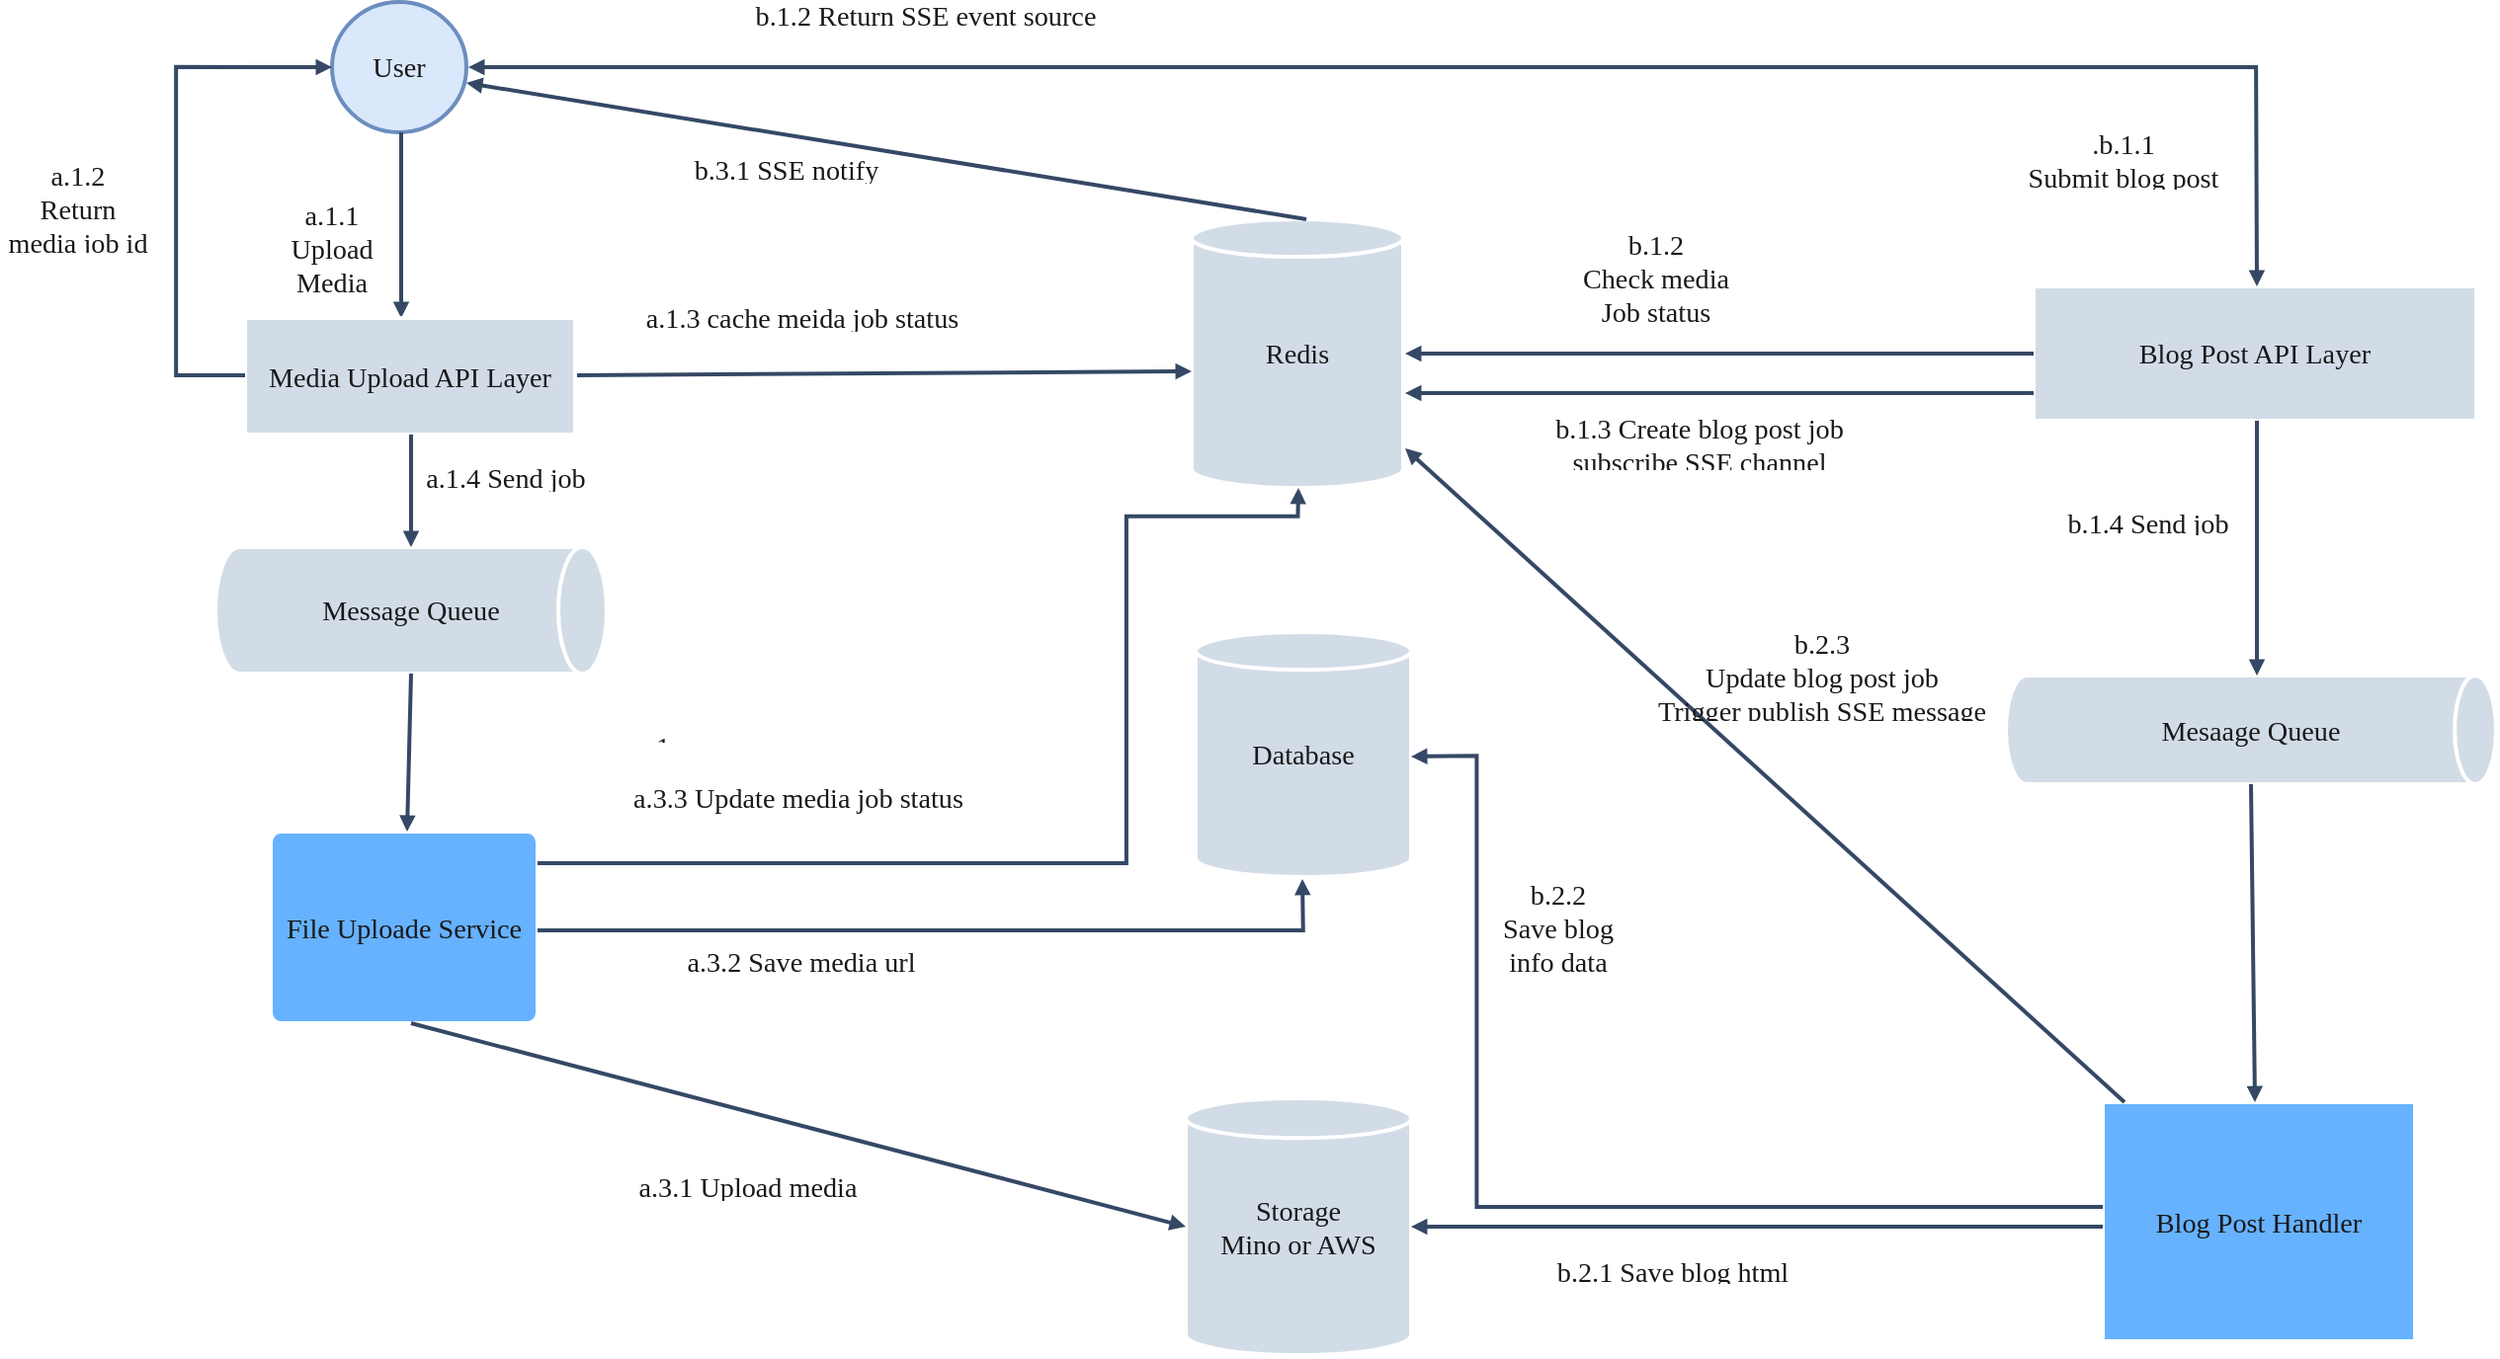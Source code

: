 <mxfile version="24.7.17">
  <diagram name="页-1" id="页-1">
    <mxGraphModel dx="1466" dy="963" grid="1" gridSize="10" guides="1" tooltips="1" connect="1" arrows="1" fold="1" page="1" pageScale="1" pageWidth="850" pageHeight="1100" math="0" shadow="0">
      <root>
        <mxCell id="0" />
        <mxCell id="1" parent="0" />
        <UserObject label="&lt;div style=&quot;font-size: 1px&quot;&gt;&lt;font style=&quot;font-size:14.11px;font-family:微软雅黑;color:#19191a;direction:ltr;letter-spacing:0px;line-height:120%;opacity:1&quot;&gt;User&lt;/font&gt;&lt;/div&gt;" tags="Background" id="2">
          <mxCell style="verticalAlign=middle;align=center;overflow=width;vsdxID=65544;shape=stencil(7VTbDoIwDP2avZLRRonPiP9hZAgRGRmg29/LUpRtiPEDeOvltOe0acow7cpzKxjwrlfyJp5V3pcMjwygakqhqn60GGYM00IqcVVyaHLy27NFWusuH7aDprqYc1sD3JC/I/dE2MugCByH6CmQJNE+ppCGRchAUKbRY+EGfcAKLUCEB594bjlxcJ/SFYY+Av+ZNJjTUfAmdEX5Gtam/Enors3XoMMtmqUCjSHm65SjMR9CUdX1J7Pdx3YfwX3Qj3Fz4VMZQ/SQMHsB);strokeWidth=2;spacingTop=-1;spacingBottom=-1;spacingLeft=-1;spacingRight=-1;points=[];labelBackgroundColor=none;rounded=0;html=1;whiteSpace=wrap;fillColor=#dae8fc;strokeColor=#6c8ebf;" parent="1" vertex="1">
            <mxGeometry x="175" y="13" width="68" height="66" as="geometry" />
          </mxCell>
        </UserObject>
        <UserObject label="" tags="Background" id="29">
          <mxCell style="vsdxID=65546;edgeStyle=none;startArrow=none;endArrow=block;startSize=9;endSize=3;strokeWidth=2;strokeColor=#354865;spacingTop=-3;spacingBottom=-3;spacingLeft=-3;spacingRight=-3;verticalAlign=middle;html=1;labelBackgroundColor=none;rounded=0;" parent="1" edge="1">
            <mxGeometry relative="1" as="geometry">
              <mxPoint y="-1" as="offset" />
              <Array as="points" />
              <mxPoint x="210" y="79" as="sourcePoint" />
              <mxPoint x="210" y="173" as="targetPoint" />
            </mxGeometry>
          </mxCell>
        </UserObject>
        <UserObject label="&lt;div style=&quot;font-size: 1px&quot;&gt;&lt;font style=&quot;font-size:14.11px;font-family:微软雅黑;color:#19191a;direction:ltr;letter-spacing:0px;line-height:120%;opacity:1&quot;&gt;Media Upload API Layer&lt;/font&gt;&lt;/div&gt;" tags="Background" id="3">
          <mxCell style="verticalAlign=middle;align=center;overflow=width;vsdxID=65547;fillColor=#d2dce7;gradientColor=none;shape=stencil(UzV2Ls5ILEhVNTIoLinKz04tz0wpyVA1dlE1MsrMy0gtyiwBslSNXVWNndPyi1LTi/JL81Ig/IJEkEoQKze/DGRCBUSfAUiHkUElMs8NojAnMw9JoaEB2UphfKyKyVaKohDIQPgwLTMnBy4zkjwOSRXIcujJACgESULGrgA=);strokeColor=#ffffff;strokeWidth=2;spacingTop=-1;spacingBottom=-1;spacingLeft=-1;spacingRight=-1;points=[];labelBackgroundColor=none;rounded=0;html=1;whiteSpace=wrap;" parent="1" vertex="1">
            <mxGeometry x="131" y="173" width="167" height="59" as="geometry" />
          </mxCell>
        </UserObject>
        <UserObject label="&lt;div style=&quot;font-size: 1px&quot;&gt;&lt;font style=&quot;font-size:14.11px;font-family:微软雅黑;color:#19191a;direction:ltr;letter-spacing:0px;line-height:120%;opacity:1&quot;&gt;a.1.1&lt;br/&gt;Upload &lt;br/&gt;Media&lt;/font&gt;&lt;/div&gt;" tags="Background" id="4">
          <mxCell style="verticalAlign=top;align=center;overflow=width;vsdxID=65551;fillColor=none;gradientColor=none;shape=stencil(UzV2Ls5ILEhVNTIoLinKz04tz0wpyVA1dlE1MsrMy0gtyiwBslSNXVWNndPyi1LTi/JL81Ig/IJEkEoQKze/DGRCBUSfAUiHkUElMs8NojAnMw9JoaEB2UphfKyKyVaKonBYegrIQEQbkIMep0AhSHowdgUA);strokeColor=none;spacingTop=-1;spacingBottom=-1;spacingLeft=-1;spacingRight=-1;points=[];labelBackgroundColor=none;rounded=0;html=1;whiteSpace=wrap;" parent="1" vertex="1">
            <mxGeometry x="151" y="113" width="48" height="47" as="geometry" />
          </mxCell>
        </UserObject>
        <UserObject label="" tags="Background" id="30">
          <mxCell style="vsdxID=65557;edgeStyle=none;startArrow=none;endArrow=block;startSize=9;endSize=3;strokeWidth=2;strokeColor=#354865;spacingTop=-3;spacingBottom=-3;spacingLeft=-3;spacingRight=-3;verticalAlign=middle;html=1;labelBackgroundColor=none;rounded=0;" parent="1" edge="1">
            <mxGeometry relative="1" as="geometry">
              <mxPoint x="56" y="22" as="offset" />
              <Array as="points">
                <mxPoint x="96.08" y="202" />
                <mxPoint x="96.08" y="45.9" />
              </Array>
              <mxPoint x="131" y="202" as="sourcePoint" />
              <mxPoint x="175" y="46" as="targetPoint" />
            </mxGeometry>
          </mxCell>
        </UserObject>
        <UserObject label="&lt;div style=&quot;font-size: 1px&quot;&gt;&lt;font style=&quot;font-size:14.11px;font-family:微软雅黑;color:#19191a;direction:ltr;letter-spacing:0px;line-height:120%;opacity:1&quot;&gt;a.1.2&lt;br/&gt;Return&lt;br/&gt; media job id&lt;/font&gt;&lt;/div&gt;" tags="Background" id="5">
          <mxCell style="verticalAlign=top;align=center;overflow=width;vsdxID=65558;fillColor=none;gradientColor=none;shape=stencil(UzV2Ls5ILEhVNTIoLinKz04tz0wpyVA1dlE1MsrMy0gtyiwBslSNXVWNndPyi1LTi/JL81Ig/IJEkEoQKze/DGRCBUSfAUiHkUElMs8NojAnMw9JoaEB2UphfKyKyVaKonBYegrIQEQbkIMep0AhSHowdgUA);strokeColor=none;spacingTop=-1;spacingBottom=-1;spacingLeft=-1;spacingRight=-1;points=[];labelBackgroundColor=none;rounded=0;html=1;whiteSpace=wrap;" parent="1" vertex="1">
            <mxGeometry x="7" y="93" width="79" height="47" as="geometry" />
          </mxCell>
        </UserObject>
        <UserObject label="&lt;div style=&quot;font-size: 1px&quot;&gt;&lt;font style=&quot;font-size:14.11px;font-family:微软雅黑;color:#19191a;direction:ltr;letter-spacing:0px;line-height:120%;opacity:1&quot;&gt;Message Queue&lt;/font&gt;&lt;/div&gt;" tags="Background" id="6">
          <mxCell style="verticalAlign=middle;align=center;overflow=width;vsdxID=65559;fillColor=#d2dce7;gradientColor=none;shape=stencil(7ZXLEoIwDEW/pttOm6iFtY//cBSlI4JT8fX3gi2SVhRcuXHXpKfk5pJOGU6P6fKQMBDH0hS75KLXZcpwxgB0niZGl9WK4ZzhdFOYZGuKU7628WFZk/VqX5zrL1ztuRh5BPUpEDebEY9oYeHVyVhaOlxxQIdLyosr2FAKl7i5BADH2DEYMi4x/li0xV1CKT6RflkqLFTSlKW9BkoWw7wJ8EznBJ9wGX2iw7aAK+X31SoGz9umI9o3+sQgIwMb6Z+BF02+hKYeaRI75sV3pGe4qkU7lhudZc+d4dPa43Es+Ej2mBxVro56jabUILPpgfeGU4HdjndM7Vcz+7/P//v8g/tsXyi6Fz5JVco+Zzi/Aw==);strokeColor=#ffffff;strokeWidth=2;spacingTop=-1;spacingBottom=-1;spacingLeft=-1;spacingRight=-1;points=[];labelBackgroundColor=none;rounded=0;html=1;whiteSpace=wrap;" parent="1" vertex="1">
            <mxGeometry x="116" y="289" width="198" height="64" as="geometry" />
          </mxCell>
        </UserObject>
        <UserObject label="&lt;div style=&quot;font-size: 1px&quot;&gt;&lt;font style=&quot;font-size:14.11px;font-family:微软雅黑;color:#19191a;direction:ltr;letter-spacing:0px;line-height:120%;opacity:1&quot;&gt;a.1.3 cache meida job status&lt;/font&gt;&lt;/div&gt;" tags="Background" id="7">
          <mxCell style="verticalAlign=top;align=center;overflow=width;vsdxID=65562;fillColor=none;gradientColor=none;shape=stencil(UzV2Ls5ILEhVNTIoLinKz04tz0wpyVA1dlE1MsrMy0gtyiwBslSNXVWNndPyi1LTi/JL81Ig/IJEkEoQKze/DGRCBUSfAUiHkUElMs8NojAnMw9JoaEB2UphfKyKyVaKonBYegrIQEQbkIMep0AhSHowdgUA);strokeColor=none;spacingTop=-1;spacingBottom=-1;spacingLeft=-1;spacingRight=-1;points=[];labelBackgroundColor=none;rounded=0;html=1;whiteSpace=wrap;" parent="1" vertex="1">
            <mxGeometry x="326" y="165" width="174" height="15" as="geometry" />
          </mxCell>
        </UserObject>
        <UserObject label="" tags="Background" id="31">
          <mxCell style="vsdxID=65564;edgeStyle=none;startArrow=none;endArrow=block;startSize=9;endSize=3;strokeWidth=2;strokeColor=#354865;spacingTop=-3;spacingBottom=-3;spacingLeft=-3;spacingRight=-3;verticalAlign=middle;html=1;labelBackgroundColor=none;rounded=0;" parent="1" edge="1">
            <mxGeometry relative="1" as="geometry">
              <mxPoint y="-1" as="offset" />
              <Array as="points" />
              <mxPoint x="215" y="232" as="sourcePoint" />
              <mxPoint x="215" y="289" as="targetPoint" />
            </mxGeometry>
          </mxCell>
        </UserObject>
        <UserObject label="&lt;div style=&quot;font-size: 1px&quot;&gt;&lt;font style=&quot;font-size:14.11px;font-family:微软雅黑;color:#19191a;direction:ltr;letter-spacing:0px;line-height:120%;opacity:1&quot;&gt;a.1.4 Send job&lt;/font&gt;&lt;/div&gt;" tags="Background" id="8">
          <mxCell style="verticalAlign=top;align=center;overflow=width;vsdxID=65565;fillColor=none;gradientColor=none;shape=stencil(UzV2Ls5ILEhVNTIoLinKz04tz0wpyVA1dlE1MsrMy0gtyiwBslSNXVWNndPyi1LTi/JL81Ig/IJEkEoQKze/DGRCBUSfAUiHkUElMs8NojAnMw9JoaEB2UphfKyKyVaKonBYegrIQEQbkIMep0AhSHowdgUA);strokeColor=none;spacingTop=-1;spacingBottom=-1;spacingLeft=-1;spacingRight=-1;points=[];labelBackgroundColor=none;rounded=0;html=1;whiteSpace=wrap;" parent="1" vertex="1">
            <mxGeometry x="221" y="246" width="84" height="15" as="geometry" />
          </mxCell>
        </UserObject>
        <UserObject label="&lt;div style=&quot;font-size: 1px&quot;&gt;&lt;font style=&quot;font-size:14.11px;font-family:微软雅黑;color:#19191a;direction:ltr;letter-spacing:0px;line-height:120%;opacity:1&quot;&gt;File Uploade Service &lt;/font&gt;&lt;/div&gt;" tags="Background" id="9">
          <mxCell style="verticalAlign=middle;align=center;overflow=width;vsdxID=65566;fillColor=#66B2FF;gradientColor=none;shape=stencil(7ZVNEoIwDIVP022nJCCy9ucejqB0RHAKqNxesK20AT2Awy5JXzpfHpnCcFPnh1vGQNSNqi7ZQ6ZNznDLAGSZZ0o2fcRwx3BzqlR2VlVbpjq/HQblEF2r+3DDU/chT4KhCUSnC+Kd7bW2kKWjTVZcJN/Fx1bpmwMjX3OIjDxw9eIJOg2EKXSmADxEI0EqMYXISmYRR7lhCHkU/4IcGyx1bDs+mO4glNxyut4Q9FnQie9EPeHkMfFyRADPXIvoDoK+Ar+Y4yP6TlLfKSCx0fmSMJnAB7Z0jiU4s159MC7xSRbF52TZ7WW3/2i39dvuntHHvC/pHwHuXg==);strokeColor=#ffffff;strokeWidth=2;spacingTop=-1;spacingBottom=-1;spacingLeft=-1;spacingRight=-1;points=[];labelBackgroundColor=none;rounded=0;html=1;whiteSpace=wrap;" parent="1" vertex="1">
            <mxGeometry x="144" y="433" width="135" height="97" as="geometry" />
          </mxCell>
        </UserObject>
        <UserObject label="" tags="Background" id="32">
          <mxCell style="vsdxID=65568;edgeStyle=none;startArrow=none;endArrow=block;startSize=9;endSize=3;strokeWidth=2;strokeColor=#354865;spacingTop=-3;spacingBottom=-3;spacingLeft=-3;spacingRight=-3;verticalAlign=middle;html=1;labelBackgroundColor=none;rounded=0;" parent="1" edge="1">
            <mxGeometry relative="1" as="geometry">
              <mxPoint y="-1" as="offset" />
              <Array as="points" />
              <mxPoint x="215" y="353" as="sourcePoint" />
              <mxPoint x="213" y="433" as="targetPoint" />
            </mxGeometry>
          </mxCell>
        </UserObject>
        <UserObject label="&lt;div style=&quot;font-size: 1px&quot;&gt;&lt;font style=&quot;font-size:14.11px;font-family:微软雅黑;color:#19191a;direction:ltr;letter-spacing:0px;line-height:120%;opacity:1&quot;&gt;1&lt;/font&gt;&lt;/div&gt;" tags="Background" id="10">
          <mxCell style="verticalAlign=top;align=center;overflow=width;vsdxID=65583;fillColor=none;gradientColor=none;shape=stencil(UzV2Ls5ILEhVNTIoLinKz04tz0wpyVA1dlE1MsrMy0gtyiwBslSNXVWNndPyi1LTi/JL81Ig/IJEkEoQKze/DGRCBUSfAUiHkUElMs8NojAnMw9JoaEB2UphfKyKyVaKonBYegrIQEQbkIMep0AhSHowdgUA);strokeColor=none;spacingTop=-1;spacingBottom=-1;spacingLeft=-1;spacingRight=-1;points=[];labelBackgroundColor=none;rounded=0;html=1;whiteSpace=wrap;" parent="1" vertex="1">
            <mxGeometry x="339" y="382" width="5" height="6" as="geometry" />
          </mxCell>
        </UserObject>
        <UserObject label="&lt;div style=&quot;font-size: 1px&quot;&gt;&lt;font style=&quot;font-size:14.11px;font-family:微软雅黑;color:#19191a;direction:ltr;letter-spacing:0px;line-height:120%;opacity:1&quot;&gt;a.3.1 Upload media&lt;/font&gt;&lt;/div&gt;" tags="Background" id="11">
          <mxCell style="verticalAlign=top;align=center;overflow=width;vsdxID=65588;fillColor=none;gradientColor=none;shape=stencil(UzV2Ls5ILEhVNTIoLinKz04tz0wpyVA1dlE1MsrMy0gtyiwBslSNXVWNndPyi1LTi/JL81Ig/IJEkEoQKze/DGRCBUSfAUiHkUElMs8NojAnMw9JoaEB2UphfKyKyVaKonBYegrIQEQbkIMep0AhSHowdgUA);strokeColor=none;spacingTop=-1;spacingBottom=-1;spacingLeft=-1;spacingRight=-1;points=[];labelBackgroundColor=none;rounded=0;html=1;whiteSpace=wrap;" parent="1" vertex="1">
            <mxGeometry x="329" y="605" width="113" height="15" as="geometry" />
          </mxCell>
        </UserObject>
        <UserObject label="&lt;div style=&quot;font-size: 1px&quot;&gt;&lt;font style=&quot;font-size:14.11px;font-family:微软雅黑;color:#19191a;direction:ltr;letter-spacing:0px;line-height:120%;opacity:1&quot;&gt;a.3.2 Save media url&lt;/font&gt;&lt;/div&gt;" tags="Background" id="12">
          <mxCell style="verticalAlign=top;align=center;overflow=width;vsdxID=65594;fillColor=none;gradientColor=none;shape=stencil(UzV2Ls5ILEhVNTIoLinKz04tz0wpyVA1dlE1MsrMy0gtyiwBslSNXVWNndPyi1LTi/JL81Ig/IJEkEoQKze/DGRCBUSfAUiHkUElMs8NojAnMw9JoaEB2UphfKyKyVaKonBYegrIQEQbkIMep0AhSHowdgUA);strokeColor=none;spacingTop=-1;spacingBottom=-1;spacingLeft=-1;spacingRight=-1;points=[];labelBackgroundColor=none;rounded=0;html=1;whiteSpace=wrap;" parent="1" vertex="1">
            <mxGeometry x="352" y="491" width="121" height="15" as="geometry" />
          </mxCell>
        </UserObject>
        <UserObject label="&lt;div style=&quot;font-size: 1px&quot;&gt;&lt;font style=&quot;font-size:14.11px;font-family:微软雅黑;color:#19191a;direction:ltr;letter-spacing:0px;line-height:120%;opacity:1&quot;&gt;a.3.3 Update media job status&lt;/font&gt;&lt;/div&gt;" tags="Background" id="13">
          <mxCell style="verticalAlign=top;align=center;overflow=width;vsdxID=65597;fillColor=none;gradientColor=none;shape=stencil(UzV2Ls5ILEhVNTIoLinKz04tz0wpyVA1dlE1MsrMy0gtyiwBslSNXVWNndPyi1LTi/JL81Ig/IJEkEoQKze/DGRCBUSfAUiHkUElMs8NojAnMw9JoaEB2UphfKyKyVaKonBYegrIQEQbkIMep0AhSHowdgUA);strokeColor=none;spacingTop=-1;spacingBottom=-1;spacingLeft=-1;spacingRight=-1;points=[];labelBackgroundColor=none;rounded=0;html=1;whiteSpace=wrap;" parent="1" vertex="1">
            <mxGeometry x="326" y="408" width="170" height="31" as="geometry" />
          </mxCell>
        </UserObject>
        <UserObject label="&lt;div style=&quot;font-size: 1px&quot;&gt;&lt;font style=&quot;font-size:14.11px;font-family:微软雅黑;color:#19191a;direction:ltr;letter-spacing:0px;line-height:120%;opacity:1&quot;&gt;Redis&lt;/font&gt;&lt;/div&gt;" tags="Background" id="14">
          <mxCell style="verticalAlign=middle;align=center;overflow=width;vsdxID=65600;fillColor=#d2dce7;gradientColor=none;shape=stencil(7VVNk4IwDP01vXbaZAV6dvV/OCtKZxGcgi777xcMSMNQmL158JaPl7zktZ0K3FbZ4ZoKUFXtyu/0xx7rTOCnALBFljpbt5bAncDtqXTp2ZW34kj+9dAhO+tS3rsODdWprgLUL3mRNMkjsCfs180RWHN076LUSJEGKAIg0fQgYDUNkrsZeqCfDvDFsYw051ScUCvF6byZcArB+S25IiN8Hp3bYgFtUCpYWmks6AMmkknMl/LXnu4Z0nEABGj9g5lO0vCTGij9wZAjMLAs12ZZx9YYL+XJ5vkzE7qrayezKrVWMvlYlxqliVbEfkL+IbfXdl5wf7x5wZdv7vstv9/yC7xl+pv83PQzakP0keHuDw==);strokeColor=#ffffff;strokeWidth=2;spacingTop=-1;spacingBottom=-1;spacingLeft=-1;spacingRight=-1;points=[];labelBackgroundColor=none;rounded=0;html=1;whiteSpace=wrap;" parent="1" vertex="1">
            <mxGeometry x="610" y="123" width="107" height="136" as="geometry" />
          </mxCell>
        </UserObject>
        <UserObject label="" tags="Background" id="33">
          <mxCell style="vsdxID=65603;edgeStyle=none;startArrow=none;endArrow=block;startSize=9;endSize=3;strokeWidth=2;strokeColor=#354865;spacingTop=-3;spacingBottom=-3;spacingLeft=-3;spacingRight=-3;verticalAlign=middle;html=1;labelBackgroundColor=none;rounded=0;" parent="1" edge="1">
            <mxGeometry relative="1" as="geometry">
              <mxPoint x="-1" as="offset" />
              <Array as="points" />
              <mxPoint x="299" y="202" as="sourcePoint" />
              <mxPoint x="610" y="200" as="targetPoint" />
            </mxGeometry>
          </mxCell>
        </UserObject>
        <UserObject label="&lt;div style=&quot;font-size: 1px&quot;&gt;&lt;font style=&quot;font-size:14.11px;font-family:微软雅黑;color:#19191a;direction:ltr;letter-spacing:0px;line-height:120%;opacity:1&quot;&gt;Storage &lt;br/&gt;Mino or AWS&lt;/font&gt;&lt;/div&gt;" tags="Background" id="15">
          <mxCell style="verticalAlign=middle;align=center;overflow=width;vsdxID=65610;fillColor=#d2dce7;gradientColor=none;shape=stencil(7VXBkoIwDP2aXjslsXY4o/6Hs8LSWRacisr+/cIGloahoDcP3prkpUlekonA5JIfz6kAdald9ZXe7anOBe4EgC3z1Nm6fQncC0yyyqWfrrqWJ5LPxw7Zvb6rW/dDQ36q8wD1Q5KRRv8pDoT9uDoCRxzdiyg3hjQNkAZAYtyDgPk0SKIe/kDfHIhnjNxGPKbiASOleDgvJ5xCcL5KzsgIn0cXtlxAxyBhkcLRoVfEW6mRF+WXPa0zxOMACIT1GzPNpOGdGkL6iSFHYKBYzs0yj+1jHMrMFsW/JTSra51ZpToCqR6gWku9wvWAeILs8dN5tv3c5tleHtv3Ir8X+QUWmQ6Tb5teolZFVwz3vw==);strokeColor=#ffffff;strokeWidth=2;spacingTop=-1;spacingBottom=-1;spacingLeft=-1;spacingRight=-1;points=[];labelBackgroundColor=none;rounded=0;html=1;whiteSpace=wrap;" parent="1" vertex="1">
            <mxGeometry x="607" y="568" width="114" height="130" as="geometry" />
          </mxCell>
        </UserObject>
        <UserObject label="" tags="Background" id="34">
          <mxCell style="vsdxID=65613;edgeStyle=none;startArrow=none;endArrow=block;startSize=9;endSize=3;strokeWidth=2;strokeColor=#354865;spacingTop=-3;spacingBottom=-3;spacingLeft=-3;spacingRight=-3;verticalAlign=middle;html=1;labelBackgroundColor=none;rounded=1;" parent="1" edge="1">
            <mxGeometry relative="1" as="geometry">
              <mxPoint x="-1" as="offset" />
              <Array as="points">
                <mxPoint x="215" y="530" />
              </Array>
              <mxPoint x="215" y="530" as="sourcePoint" />
              <mxPoint x="607" y="633" as="targetPoint" />
            </mxGeometry>
          </mxCell>
        </UserObject>
        <UserObject label="&lt;div style=&quot;font-size: 1px&quot;&gt;&lt;font style=&quot;font-size:14.11px;font-family:微软雅黑;color:#19191a;direction:ltr;letter-spacing:0px;line-height:120%;opacity:1&quot;&gt;Database&lt;/font&gt;&lt;/div&gt;" tags="Background" id="16">
          <mxCell style="verticalAlign=middle;align=center;overflow=width;vsdxID=65614;fillColor=#d2dce7;gradientColor=none;shape=stencil(7ZXBDoIwDIafZtdlWwXCGfU9jKIsIpiJim8vWJB1GRBPXrit3be1/bemDJJbtrumTIlbZcpz+tSHKmOwZkrpIkuNrpoVgw2D5Fia9GTKe3FA+7pryXZ1KR/tDTWeE+0JJV5oRTz62FtE93eDrKRwZwJfBeipFXqU4hB3kCJnakAz6O8Ae3skXhTxUNKYggaUQtBwVk7gIuAtkuox0F4418UEHDflT9Uz8J0jDnngSGjX7BY5JmIPjIS1X8XNpKbP1Ie0EwNKgL9WqsykiM1i+I5HneffnbFfOvMqszpLyeNwXueAr2aE7okflB4u9Utt5+aXevLDLg28NPBfGxhHkb3nzp7GhXMLNm8=);strokeColor=#ffffff;strokeWidth=2;spacingTop=-1;spacingBottom=-1;spacingLeft=-1;spacingRight=-1;points=[];labelBackgroundColor=none;rounded=0;html=1;whiteSpace=wrap;" parent="1" vertex="1">
            <mxGeometry x="612" y="332" width="109" height="124" as="geometry" />
          </mxCell>
        </UserObject>
        <UserObject label="" tags="Background" id="35">
          <mxCell style="vsdxID=65615;edgeStyle=none;startArrow=none;endArrow=block;startSize=9;endSize=3;strokeWidth=2;strokeColor=#354865;spacingTop=-3;spacingBottom=-3;spacingLeft=-3;spacingRight=-3;verticalAlign=middle;html=1;labelBackgroundColor=none;rounded=0;" parent="1" edge="1">
            <mxGeometry relative="1" as="geometry">
              <mxPoint x="-13" y="-13" as="offset" />
              <Array as="points">
                <mxPoint x="666.38" y="483" />
              </Array>
              <mxPoint x="279" y="483" as="sourcePoint" />
              <mxPoint x="666" y="457" as="targetPoint" />
            </mxGeometry>
          </mxCell>
        </UserObject>
        <UserObject label="" tags="Background" id="36">
          <mxCell style="vsdxID=65616;edgeStyle=none;startArrow=none;endArrow=block;startSize=9;endSize=3;strokeWidth=2;strokeColor=#354865;spacingTop=-3;spacingBottom=-3;spacingLeft=-3;spacingRight=-3;verticalAlign=middle;html=1;labelBackgroundColor=none;rounded=0;" parent="1" edge="1">
            <mxGeometry relative="1" as="geometry">
              <mxPoint x="-95" y="-95" as="offset" />
              <Array as="points">
                <mxPoint x="576.95" y="449" />
                <mxPoint x="576.95" y="273.32" />
                <mxPoint x="663.73" y="273.32" />
              </Array>
              <mxPoint x="279" y="449" as="sourcePoint" />
              <mxPoint x="664" y="259" as="targetPoint" />
            </mxGeometry>
          </mxCell>
        </UserObject>
        <UserObject label="&lt;div style=&quot;font-size: 1px&quot;&gt;&lt;font style=&quot;font-size:14.11px;font-family:微软雅黑;color:#19191a;direction:ltr;letter-spacing:0px;line-height:120%;opacity:1&quot;&gt;Blog Post API Layer&lt;/font&gt;&lt;/div&gt;" tags="Background" id="17">
          <mxCell style="verticalAlign=middle;align=center;overflow=width;vsdxID=65617;fillColor=#d2dce7;gradientColor=none;shape=stencil(UzV2Ls5ILEhVNTIoLinKz04tz0wpyVA1dlE1MsrMy0gtyiwBslSNXVWNndPyi1LTi/JL81Ig/IJEkEoQKze/DGRCBUSfAUiHkUElMs8NojAnMw9JoaEB2UphfKyKyVaKohDIQPgwLTMnBy4zkjwOSRXIcujJACgESULGrgA=);strokeColor=#ffffff;strokeWidth=2;spacingTop=-1;spacingBottom=-1;spacingLeft=-1;spacingRight=-1;points=[];labelBackgroundColor=none;rounded=0;html=1;whiteSpace=wrap;" parent="1" vertex="1">
            <mxGeometry x="1036" y="157" width="224" height="68" as="geometry" />
          </mxCell>
        </UserObject>
        <UserObject label="" tags="Background" id="37">
          <mxCell style="vsdxID=65618;edgeStyle=none;startArrow=block;endArrow=block;startSize=3;endSize=3;strokeWidth=2;strokeColor=#354865;spacingTop=-3;spacingBottom=-3;spacingLeft=-3;spacingRight=-3;verticalAlign=middle;html=1;labelBackgroundColor=none;rounded=0;" parent="1" edge="1">
            <mxGeometry relative="1" as="geometry">
              <mxPoint x="-56" y="55" as="offset" />
              <Array as="points">
                <mxPoint x="1148.56" y="46" />
              </Array>
              <mxPoint x="244" y="46" as="sourcePoint" />
              <mxPoint x="1149" y="157" as="targetPoint" />
            </mxGeometry>
          </mxCell>
        </UserObject>
        <UserObject label="&lt;div style=&quot;font-size: 1px&quot;&gt;&lt;font style=&quot;font-size:14.11px;font-family:微软雅黑;color:#19191a;direction:ltr;letter-spacing:0px;line-height:120%;opacity:1&quot;&gt;.b.1.1&lt;br&gt;Submit blog post&lt;/font&gt;&lt;/div&gt;" tags="Background" id="18">
          <mxCell style="verticalAlign=top;align=center;overflow=width;vsdxID=65622;fillColor=none;gradientColor=none;shape=stencil(UzV2Ls5ILEhVNTIoLinKz04tz0wpyVA1dlE1MsrMy0gtyiwBslSNXVWNndPyi1LTi/JL81Ig/IJEkEoQKze/DGRCBUSfAUiHkUElMs8NojAnMw9JoaEB2UphfKyKyVaKonBYegrIQEQbkIMep0AhSHowdgUA);strokeColor=none;spacingTop=-1;spacingBottom=-1;spacingLeft=-1;spacingRight=-1;points=[];labelBackgroundColor=none;rounded=0;html=1;whiteSpace=wrap;" parent="1" vertex="1">
            <mxGeometry x="1031" y="77" width="101" height="31" as="geometry" />
          </mxCell>
        </UserObject>
        <UserObject label="" tags="Background" id="38">
          <mxCell style="vsdxID=65624;edgeStyle=none;startArrow=none;endArrow=block;startSize=9;endSize=3;strokeWidth=2;strokeColor=#354865;spacingTop=-3;spacingBottom=-3;spacingLeft=-3;spacingRight=-3;verticalAlign=middle;html=1;labelBackgroundColor=none;rounded=0;" parent="1" edge="1">
            <mxGeometry relative="1" as="geometry">
              <mxPoint x="-1" as="offset" />
              <Array as="points" />
              <mxPoint x="1036" y="191" as="sourcePoint" />
              <mxPoint x="718" y="191" as="targetPoint" />
            </mxGeometry>
          </mxCell>
        </UserObject>
        <UserObject label="&lt;div style=&quot;font-size: 1px&quot;&gt;&lt;font style=&quot;font-size:14.11px;font-family:微软雅黑;color:#19191a;direction:ltr;letter-spacing:0px;line-height:120%;opacity:1&quot;&gt;b.1.2&lt;br/&gt;Check  media&lt;br/&gt;Job status &lt;/font&gt;&lt;/div&gt;" tags="Background" id="19">
          <mxCell style="verticalAlign=top;align=center;overflow=width;vsdxID=65625;fillColor=none;gradientColor=none;shape=stencil(UzV2Ls5ILEhVNTIoLinKz04tz0wpyVA1dlE1MsrMy0gtyiwBslSNXVWNndPyi1LTi/JL81Ig/IJEkEoQKze/DGRCBUSfAUiHkUElMs8NojAnMw9JoaEB2UphfKyKyVaKonBYegrIQEQbkIMep0AhSHowdgUA);strokeColor=none;spacingTop=-1;spacingBottom=-1;spacingLeft=-1;spacingRight=-1;points=[];labelBackgroundColor=none;rounded=0;html=1;whiteSpace=wrap;" parent="1" vertex="1">
            <mxGeometry x="804" y="128" width="82" height="63" as="geometry" />
          </mxCell>
        </UserObject>
        <UserObject label="&lt;div style=&quot;font-size: 1px&quot;&gt;&lt;font style=&quot;font-size:14.11px;font-family:微软雅黑;color:#19191a;direction:ltr;letter-spacing:0px;line-height:120%;opacity:1&quot;&gt;Mesaage Queue&lt;/font&gt;&lt;/div&gt;" tags="Background" id="20">
          <mxCell style="verticalAlign=middle;align=center;overflow=width;vsdxID=65626;fillColor=#d2dce7;gradientColor=none;shape=stencil(7ZXPkoIwDMafptdOm4jQs6vv4SgunUVwKv57e6ktS1pxwdNevLXJr+TLRzpluDgW60POQBwbU//kF71tCoZfDEBXRW50064YLhkudrXJv019qrZuf1hb0q729dl+4erOqYSnmT0F4uYi4rFbOXhzMo6WHs+4lB6XlBdXcFspfODmAwAclWcwZnwg+bNoj/tAmvK5DMtSYbGSriztNVKymuZNhJe6IviM29Rr+qktnqmwr14xBN52HdG+MSQmGRnZSP8MPGkKJXT1SJM4MC+hIyPD1S76sdzpsvzNTJ/WEY8V8lkyYrKSPJmPGk2pSWbTA68NpwKHHR+Y2rdm9nOfP/f5H+6ze6FoLn6S2pB7znB5Bw==);strokeColor=#ffffff;strokeWidth=2;spacingTop=-1;spacingBottom=-1;spacingLeft=-1;spacingRight=-1;points=[];labelBackgroundColor=none;rounded=0;html=1;whiteSpace=wrap;" parent="1" vertex="1">
            <mxGeometry x="1022" y="354" width="248" height="55" as="geometry" />
          </mxCell>
        </UserObject>
        <UserObject label="&lt;div style=&quot;font-size: 1px&quot;&gt;&lt;font style=&quot;font-size:14.11px;font-family:微软雅黑;color:#19191a;direction:ltr;letter-spacing:0px;line-height:120%;opacity:1&quot;&gt;b.1.2 Return SSE event source&lt;/font&gt;&lt;/div&gt;" tags="Background" id="21">
          <mxCell style="verticalAlign=top;align=center;overflow=width;vsdxID=65631;fillColor=none;gradientColor=none;shape=stencil(UzV2Ls5ILEhVNTIoLinKz04tz0wpyVA1dlE1MsrMy0gtyiwBslSNXVWNndPyi1LTi/JL81Ig/IJEkEoQKze/DGRCBUSfAUiHkUElMs8NojAnMw9JoaEB2UphfKyKyVaKonBYegrIQEQbkIMep0AhSHowdgUA);strokeColor=none;spacingTop=-1;spacingBottom=-1;spacingLeft=-1;spacingRight=-1;points=[];labelBackgroundColor=none;rounded=0;html=1;whiteSpace=wrap;" parent="1" vertex="1">
            <mxGeometry x="386" y="12" width="179" height="15" as="geometry" />
          </mxCell>
        </UserObject>
        <UserObject label="&lt;div style=&quot;font-size: 1px&quot;&gt;&lt;font style=&quot;font-size:14.11px;font-family:微软雅黑;color:#19191a;direction:ltr;letter-spacing:0px;line-height:120%;opacity:1&quot;&gt; b.1.3 Create blog post job&lt;br&gt;subscribe SSE channel&lt;/font&gt;&lt;/div&gt;" tags="Background" id="22">
          <mxCell style="verticalAlign=top;align=center;overflow=width;vsdxID=65632;fillColor=none;gradientColor=none;shape=stencil(UzV2Ls5ILEhVNTIoLinKz04tz0wpyVA1dlE1MsrMy0gtyiwBslSNXVWNndPyi1LTi/JL81Ig/IJEkEoQKze/DGRCBUSfAUiHkUElMs8NojAnMw9JoaEB2UphfKyKyVaKonBYegrIQEQbkIMep0AhSHowdgUA);strokeColor=none;spacingTop=-1;spacingBottom=-1;spacingLeft=-1;spacingRight=-1;points=[];labelBackgroundColor=none;rounded=0;html=1;whiteSpace=wrap;" parent="1" vertex="1">
            <mxGeometry x="790" y="221" width="154" height="29" as="geometry" />
          </mxCell>
        </UserObject>
        <UserObject label="" tags="Background" id="39">
          <mxCell style="vsdxID=65633;edgeStyle=none;startArrow=none;endArrow=block;startSize=9;endSize=3;strokeWidth=2;strokeColor=#354865;spacingTop=-3;spacingBottom=-3;spacingLeft=-3;spacingRight=-3;verticalAlign=middle;html=1;labelBackgroundColor=none;rounded=0;" parent="1" edge="1">
            <mxGeometry relative="1" as="geometry">
              <mxPoint x="-1" as="offset" />
              <Array as="points" />
              <mxPoint x="1036" y="211" as="sourcePoint" />
              <mxPoint x="718" y="211" as="targetPoint" />
            </mxGeometry>
          </mxCell>
        </UserObject>
        <UserObject label="" tags="Background" id="40">
          <mxCell style="vsdxID=65635;edgeStyle=none;startArrow=none;endArrow=block;startSize=9;endSize=3;strokeWidth=2;strokeColor=#354865;spacingTop=-3;spacingBottom=-3;spacingLeft=-3;spacingRight=-3;verticalAlign=middle;html=1;labelBackgroundColor=none;rounded=0;" parent="1" edge="1">
            <mxGeometry relative="1" as="geometry">
              <mxPoint as="offset" />
              <Array as="points" />
              <mxPoint x="1149" y="225" as="sourcePoint" />
              <mxPoint x="1149" y="354" as="targetPoint" />
            </mxGeometry>
          </mxCell>
        </UserObject>
        <UserObject label="&lt;div style=&quot;font-size: 1px&quot;&gt;&lt;font style=&quot;font-size:14.11px;font-family:微软雅黑;color:#19191a;direction:ltr;letter-spacing:0px;line-height:120%;opacity:1&quot;&gt;b.1.4 Send job&lt;/font&gt;&lt;/div&gt;" tags="Background" id="23">
          <mxCell style="verticalAlign=top;align=center;overflow=width;vsdxID=65636;fillColor=none;gradientColor=none;shape=stencil(UzV2Ls5ILEhVNTIoLinKz04tz0wpyVA1dlE1MsrMy0gtyiwBslSNXVWNndPyi1LTi/JL81Ig/IJEkEoQKze/DGRCBUSfAUiHkUElMs8NojAnMw9JoaEB2UphfKyKyVaKonBYegrIQEQbkIMep0AhSHowdgUA);strokeColor=none;spacingTop=-1;spacingBottom=-1;spacingLeft=-1;spacingRight=-1;points=[];labelBackgroundColor=none;rounded=0;html=1;whiteSpace=wrap;" parent="1" vertex="1">
            <mxGeometry x="1053" y="269" width="82" height="14" as="geometry" />
          </mxCell>
        </UserObject>
        <UserObject label="&lt;div style=&quot;font-size: 1px&quot;&gt;&lt;font style=&quot;font-size:14.11px;font-family:微软雅黑;color:#19191a;direction:ltr;letter-spacing:0px;line-height:120%;opacity:1&quot;&gt;Blog Post Handler&lt;/font&gt;&lt;/div&gt;" tags="Background" id="24">
          <mxCell style="verticalAlign=middle;align=center;overflow=width;vsdxID=65637;fillColor=#66B2FF;gradientColor=none;shape=stencil(UzV2Ls5ILEhVNTIoLinKz04tz0wpyVA1dlE1MsrMy0gtyiwBslSNXVWNndPyi1LTi/JL81Ig/IJEkEoQKze/DGRCBUSfAUiHkUElMs8NojAnMw9JoaEB2UphfKyKyVaKohDIQPgwLTMnBy4zkjwOSRXIcujJACgESULGrgA=);strokeColor=#ffffff;strokeWidth=2;spacingTop=-1;spacingBottom=-1;spacingLeft=-1;spacingRight=-1;points=[];labelBackgroundColor=none;rounded=0;html=1;whiteSpace=wrap;" parent="1" vertex="1">
            <mxGeometry x="1071" y="570" width="158" height="121" as="geometry" />
          </mxCell>
        </UserObject>
        <UserObject label="" tags="Background" id="41">
          <mxCell style="vsdxID=65639;edgeStyle=none;startArrow=none;endArrow=block;startSize=9;endSize=3;strokeWidth=2;strokeColor=#354865;spacingTop=-3;spacingBottom=-3;spacingLeft=-3;spacingRight=-3;verticalAlign=middle;html=1;labelBackgroundColor=none;rounded=0;" parent="1" edge="1">
            <mxGeometry relative="1" as="geometry">
              <mxPoint as="offset" />
              <Array as="points" />
              <mxPoint x="1146" y="409" as="sourcePoint" />
              <mxPoint x="1148" y="570" as="targetPoint" />
            </mxGeometry>
          </mxCell>
        </UserObject>
        <UserObject label="" tags="Background" id="42">
          <mxCell style="vsdxID=65641;edgeStyle=none;startArrow=none;endArrow=block;startSize=9;endSize=3;strokeWidth=2;strokeColor=#354865;spacingTop=-3;spacingBottom=-3;spacingLeft=-3;spacingRight=-3;verticalAlign=middle;html=1;labelBackgroundColor=none;rounded=0;" parent="1" edge="1">
            <mxGeometry relative="1" as="geometry">
              <mxPoint as="offset" />
              <Array as="points" />
              <mxPoint x="1071" y="633" as="sourcePoint" />
              <mxPoint x="721" y="633" as="targetPoint" />
            </mxGeometry>
          </mxCell>
        </UserObject>
        <UserObject label="&lt;div style=&quot;font-size: 1px&quot;&gt;&lt;font style=&quot;font-size:14.11px;font-family:微软雅黑;color:#19191a;direction:ltr;letter-spacing:0px;line-height:120%;opacity:1&quot;&gt;b.2.1 Save blog html &lt;/font&gt;&lt;/div&gt;" tags="Background" id="25">
          <mxCell style="verticalAlign=top;align=center;overflow=width;vsdxID=65642;fillColor=none;gradientColor=none;shape=stencil(UzV2Ls5ILEhVNTIoLinKz04tz0wpyVA1dlE1MsrMy0gtyiwBslSNXVWNndPyi1LTi/JL81Ig/IJEkEoQKze/DGRCBUSfAUiHkUElMs8NojAnMw9JoaEB2UphfKyKyVaKonBYegrIQEQbkIMep0AhSHowdgUA);strokeColor=none;spacingTop=-1;spacingBottom=-1;spacingLeft=-1;spacingRight=-1;points=[];labelBackgroundColor=none;rounded=0;html=1;whiteSpace=wrap;" parent="1" vertex="1">
            <mxGeometry x="792" y="648" width="123" height="14" as="geometry" />
          </mxCell>
        </UserObject>
        <UserObject label="" tags="Background" id="43">
          <mxCell style="vsdxID=65645;edgeStyle=none;startArrow=none;endArrow=block;startSize=9;endSize=3;strokeWidth=2;strokeColor=#354865;spacingTop=-3;spacingBottom=-3;spacingLeft=-3;spacingRight=-3;verticalAlign=middle;html=1;labelBackgroundColor=none;rounded=0;" parent="1" edge="1">
            <mxGeometry relative="1" as="geometry">
              <mxPoint x="114" y="-115" as="offset" />
              <Array as="points">
                <mxPoint x="754.21" y="623" />
                <mxPoint x="754.21" y="394.58" />
              </Array>
              <mxPoint x="1071" y="623" as="sourcePoint" />
              <mxPoint x="721" y="395" as="targetPoint" />
            </mxGeometry>
          </mxCell>
        </UserObject>
        <UserObject label="&lt;div style=&quot;font-size: 1px&quot;&gt;&lt;font style=&quot;font-size:14.11px;font-family:微软雅黑;color:#19191a;direction:ltr;letter-spacing:0px;line-height:120%;opacity:1&quot;&gt;b.2.2 &lt;br/&gt;Save  blog&lt;br/&gt;info data&lt;br/&gt;&lt;/font&gt;&lt;/div&gt;" tags="Background" id="26">
          <mxCell style="verticalAlign=top;align=center;overflow=width;vsdxID=65647;fillColor=none;gradientColor=none;shape=stencil(UzV2Ls5ILEhVNTIoLinKz04tz0wpyVA1dlE1MsrMy0gtyiwBslSNXVWNndPyi1LTi/JL81Ig/IJEkEoQKze/DGRCBUSfAUiHkUElMs8NojAnMw9JoaEB2UphfKyKyVaKonBYegrIQEQbkIMep0AhSHowdgUA);strokeColor=none;spacingTop=-1;spacingBottom=-1;spacingLeft=-1;spacingRight=-1;points=[];labelBackgroundColor=none;rounded=0;html=1;whiteSpace=wrap;" parent="1" vertex="1">
            <mxGeometry x="764" y="457" width="63" height="63" as="geometry" />
          </mxCell>
        </UserObject>
        <UserObject label="" tags="Background" id="44">
          <mxCell style="vsdxID=65648;edgeStyle=none;startArrow=none;endArrow=block;startSize=9;endSize=3;strokeWidth=2;strokeColor=#354865;spacingTop=-3;spacingBottom=-3;spacingLeft=-3;spacingRight=-3;verticalAlign=middle;html=1;labelBackgroundColor=none;rounded=0;" parent="1" edge="1">
            <mxGeometry relative="1" as="geometry">
              <mxPoint as="offset" />
              <Array as="points" />
              <mxPoint x="1082" y="570" as="sourcePoint" />
              <mxPoint x="718" y="239" as="targetPoint" />
            </mxGeometry>
          </mxCell>
        </UserObject>
        <UserObject label="&lt;div style=&quot;font-size: 1px&quot;&gt;&lt;font style=&quot;font-size:14.11px;font-family:微软雅黑;color:#19191a;direction:ltr;letter-spacing:0px;line-height:120%;opacity:1&quot;&gt;b.2.3&lt;br/&gt;Update blog post job&lt;br/&gt;Trigger publish SSE message &lt;/font&gt;&lt;/div&gt;" tags="Background" id="27">
          <mxCell style="verticalAlign=top;align=center;overflow=width;vsdxID=65651;fillColor=none;gradientColor=none;shape=stencil(UzV2Ls5ILEhVNTIoLinKz04tz0wpyVA1dlE1MsrMy0gtyiwBslSNXVWNndPyi1LTi/JL81Ig/IJEkEoQKze/DGRCBUSfAUiHkUElMs8NojAnMw9JoaEB2UphfKyKyVaKonBYegrIQEQbkIMep0AhSHowdgUA);strokeColor=none;spacingTop=-1;spacingBottom=-1;spacingLeft=-1;spacingRight=-1;points=[];labelBackgroundColor=none;rounded=0;html=1;whiteSpace=wrap;" parent="1" vertex="1">
            <mxGeometry x="840" y="330" width="178" height="47" as="geometry" />
          </mxCell>
        </UserObject>
        <UserObject label="" tags="Background" id="45">
          <mxCell style="vsdxID=65652;edgeStyle=none;startArrow=none;endArrow=block;startSize=9;endSize=3;strokeWidth=2;strokeColor=#354865;spacingTop=-3;spacingBottom=-3;spacingLeft=-3;spacingRight=-3;verticalAlign=middle;html=1;labelBackgroundColor=none;rounded=0;" parent="1" edge="1">
            <mxGeometry relative="1" as="geometry">
              <mxPoint x="-1" y="-1" as="offset" />
              <Array as="points" />
              <mxPoint x="668" y="123" as="sourcePoint" />
              <mxPoint x="243" y="54" as="targetPoint" />
            </mxGeometry>
          </mxCell>
        </UserObject>
        <UserObject label="&lt;div style=&quot;font-size: 1px&quot;&gt;&lt;font style=&quot;font-size:14.11px;font-family:微软雅黑;color:#19191a;direction:ltr;letter-spacing:0px;line-height:120%;opacity:1&quot;&gt;b.3.1  SSE notify&lt;/font&gt;&lt;/div&gt;" tags="Background" id="28">
          <mxCell style="verticalAlign=top;align=center;overflow=width;vsdxID=65653;fillColor=none;gradientColor=none;shape=stencil(UzV2Ls5ILEhVNTIoLinKz04tz0wpyVA1dlE1MsrMy0gtyiwBslSNXVWNndPyi1LTi/JL81Ig/IJEkEoQKze/DGRCBUSfAUiHkUElMs8NojAnMw9JoaEB2UphfKyKyVaKonBYegrIQEQbkIMep0AhSHowdgUA);strokeColor=none;spacingTop=-1;spacingBottom=-1;spacingLeft=-1;spacingRight=-1;points=[];labelBackgroundColor=none;rounded=0;html=1;whiteSpace=wrap;" parent="1" vertex="1">
            <mxGeometry x="357" y="90" width="96" height="15" as="geometry" />
          </mxCell>
        </UserObject>
      </root>
    </mxGraphModel>
  </diagram>
</mxfile>
